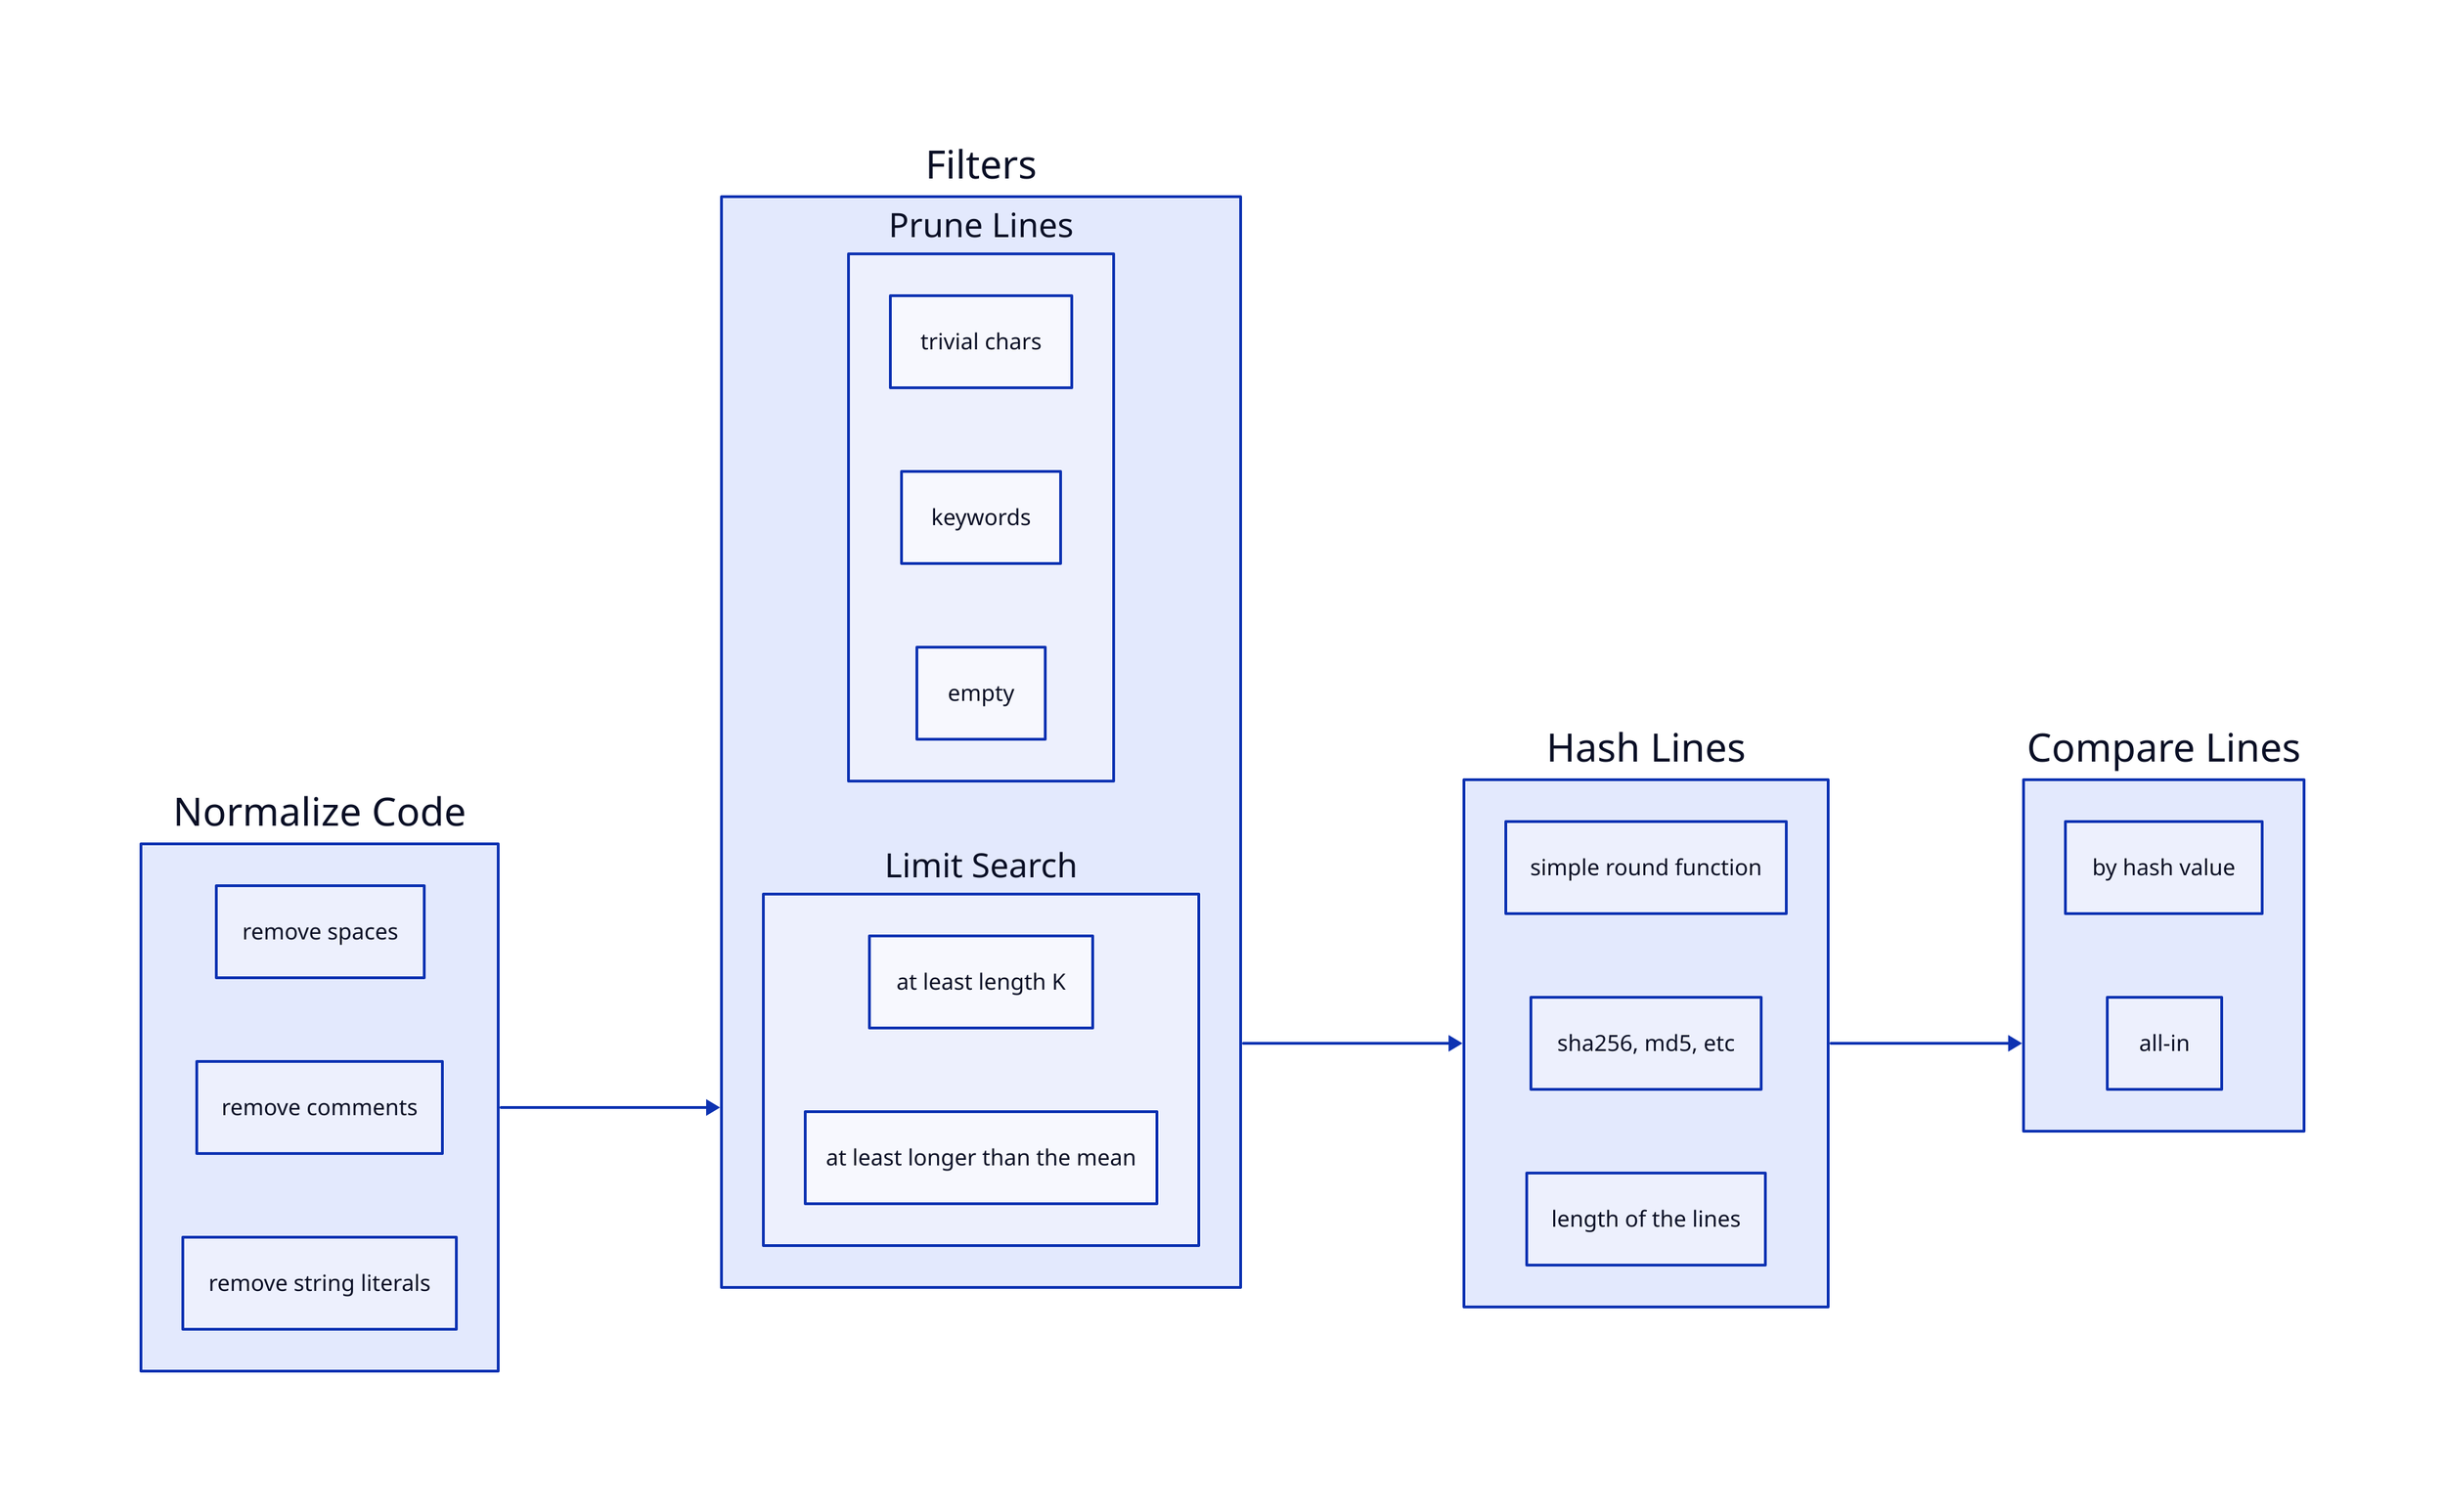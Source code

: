 direction: right

nc: Normalize Code {
  direction: down
  remove spaces
  remove comments
  remove string literals
}

oo: Filters {
  direction: down
  pl: Prune Lines {
    direction: down
    trivial chars
    keywords
    empty
  }

  ls: Limit Search {
    direction: down
    at least length K
    at least longer than the mean
  }
}

hl: Hash Lines {
  direction: down
  simple round function
  sha256, md5, etc
  length of the lines
}

cl: Compare Lines {
  direction: down
  by hash value
  all-in
}

nc -> oo -> hl -> cl
